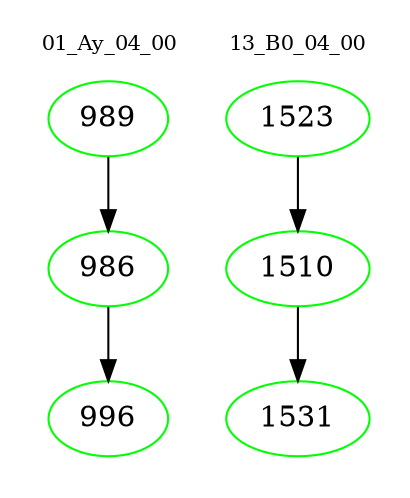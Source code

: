 digraph{
subgraph cluster_0 {
color = white
label = "01_Ay_04_00";
fontsize=10;
T0_989 [label="989", color="green"]
T0_989 -> T0_986 [color="black"]
T0_986 [label="986", color="green"]
T0_986 -> T0_996 [color="black"]
T0_996 [label="996", color="green"]
}
subgraph cluster_1 {
color = white
label = "13_B0_04_00";
fontsize=10;
T1_1523 [label="1523", color="green"]
T1_1523 -> T1_1510 [color="black"]
T1_1510 [label="1510", color="green"]
T1_1510 -> T1_1531 [color="black"]
T1_1531 [label="1531", color="green"]
}
}
